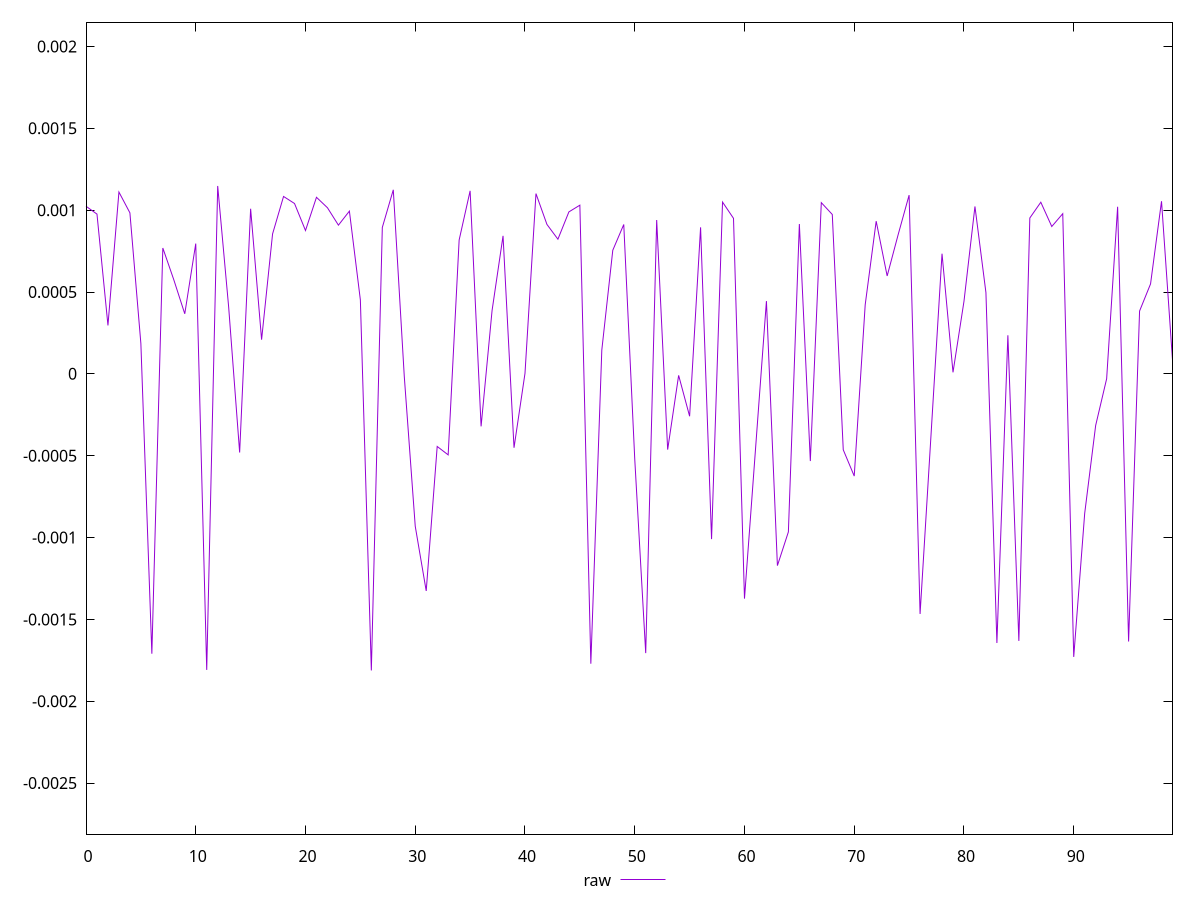 reset

$raw <<EOF
0 0.001024054023607185
1 0.0009759821542895009
2 0.0002960584763348706
3 0.0011106872781903808
4 0.0009838015428916547
5 0.00018482455207420313
6 -0.0017098659746205501
7 0.0007687994490832573
8 0.0005747182029261722
9 0.00036684426249357084
10 0.0007958395550533126
11 -0.0018085441945549507
12 0.001147756989199511
13 0.0004070769167973776
14 -0.000480546580590524
15 0.0010087461768167939
16 0.00020876444881397503
17 0.0008549346125146407
18 0.0010837763554047918
19 0.0010407164523560165
20 0.0008757071807234506
21 0.0010786892979698203
22 0.0010148456262300764
23 0.0009084628735262001
24 0.000994189104734966
25 0.00045177115937808376
26 -0.001811864040967348
27 0.0008945879566579218
28 0.0011243927587587354
29 -0.00001451149863528206
30 -0.0009308739418435908
31 -0.0013262002643710635
32 -0.00044352474895002493
33 -0.0004949189859290049
34 0.0008177529232749503
35 0.0011180909534541038
36 -0.0003207409278670359
37 0.00038679262383411463
38 0.0008430827861398649
39 -0.0004513587304359745
40 0.000002999930566260911
41 0.0011012041819121743
42 0.0009130388799677425
43 0.0008226568266957834
44 0.0009894389516120982
45 0.0010305181614520154
46 -0.0017708988363365763
47 0.00014557820682612466
48 0.0007552124532915705
49 0.0009125734852523271
50 -0.0005190399303429738
51 -0.0017059082707263306
52 0.0009399239475031129
53 -0.00046283351662310677
54 -0.000009191574983807849
55 -0.00025900666582080457
56 0.0008951885213417
57 -0.0010096813289243833
58 0.001049449414833492
59 0.0009500824757405657
60 -0.0013733707511085157
62 0.00044457690995552415
63 -0.0011715213170342908
64 -0.000965655027025597
65 0.0009153418707024241
66 -0.0005324839361266487
67 0.0010460256508426247
68 0.0009737558689541182
69 -0.00046395982934363533
70 -0.0006244201669154181
71 0.0004223457595576352
72 0.0009328257023469289
73 0.0005980323643615005
74 0.0008500145777974478
75 0.0010919674481980612
76 -0.001466758122965328
77 -0.00037006885394705866
78 0.0007340877425954462
79 0.00000934255704127529
80 0.00044321531236642955
81 0.0010226109036304554
82 0.0004964849612244304
83 -0.00164394963848436
84 0.00023585292718510952
85 -0.0016316272914793206
86 0.0009523219322482735
87 0.0010485002183094727
88 0.0009001734003001138
89 0.0009785292263603418
90 -0.0017291330886846923
91 -0.000852021873072406
92 -0.0003149536911884715
93 -0.00002992404331881304
94 0.0010207462351771001
95 -0.0016353293708173677
96 0.0003837886039733951
97 0.0005495132061645424
98 0.0010545050593973148
99 0.0000840200257990864
EOF

set key outside below
set xrange [0:99]
set yrange [-0.0028118640409673483:0.002147756989199511]
set trange [-0.0028118640409673483:0.002147756989199511]
set terminal svg size 640, 500 enhanced background rgb 'white'
set output "reports/report_00030_2021-02-24T20-42-31.540Z/meta/pScore-difference/samples/card/raw/values.svg"

plot $raw title "raw" with line

reset
